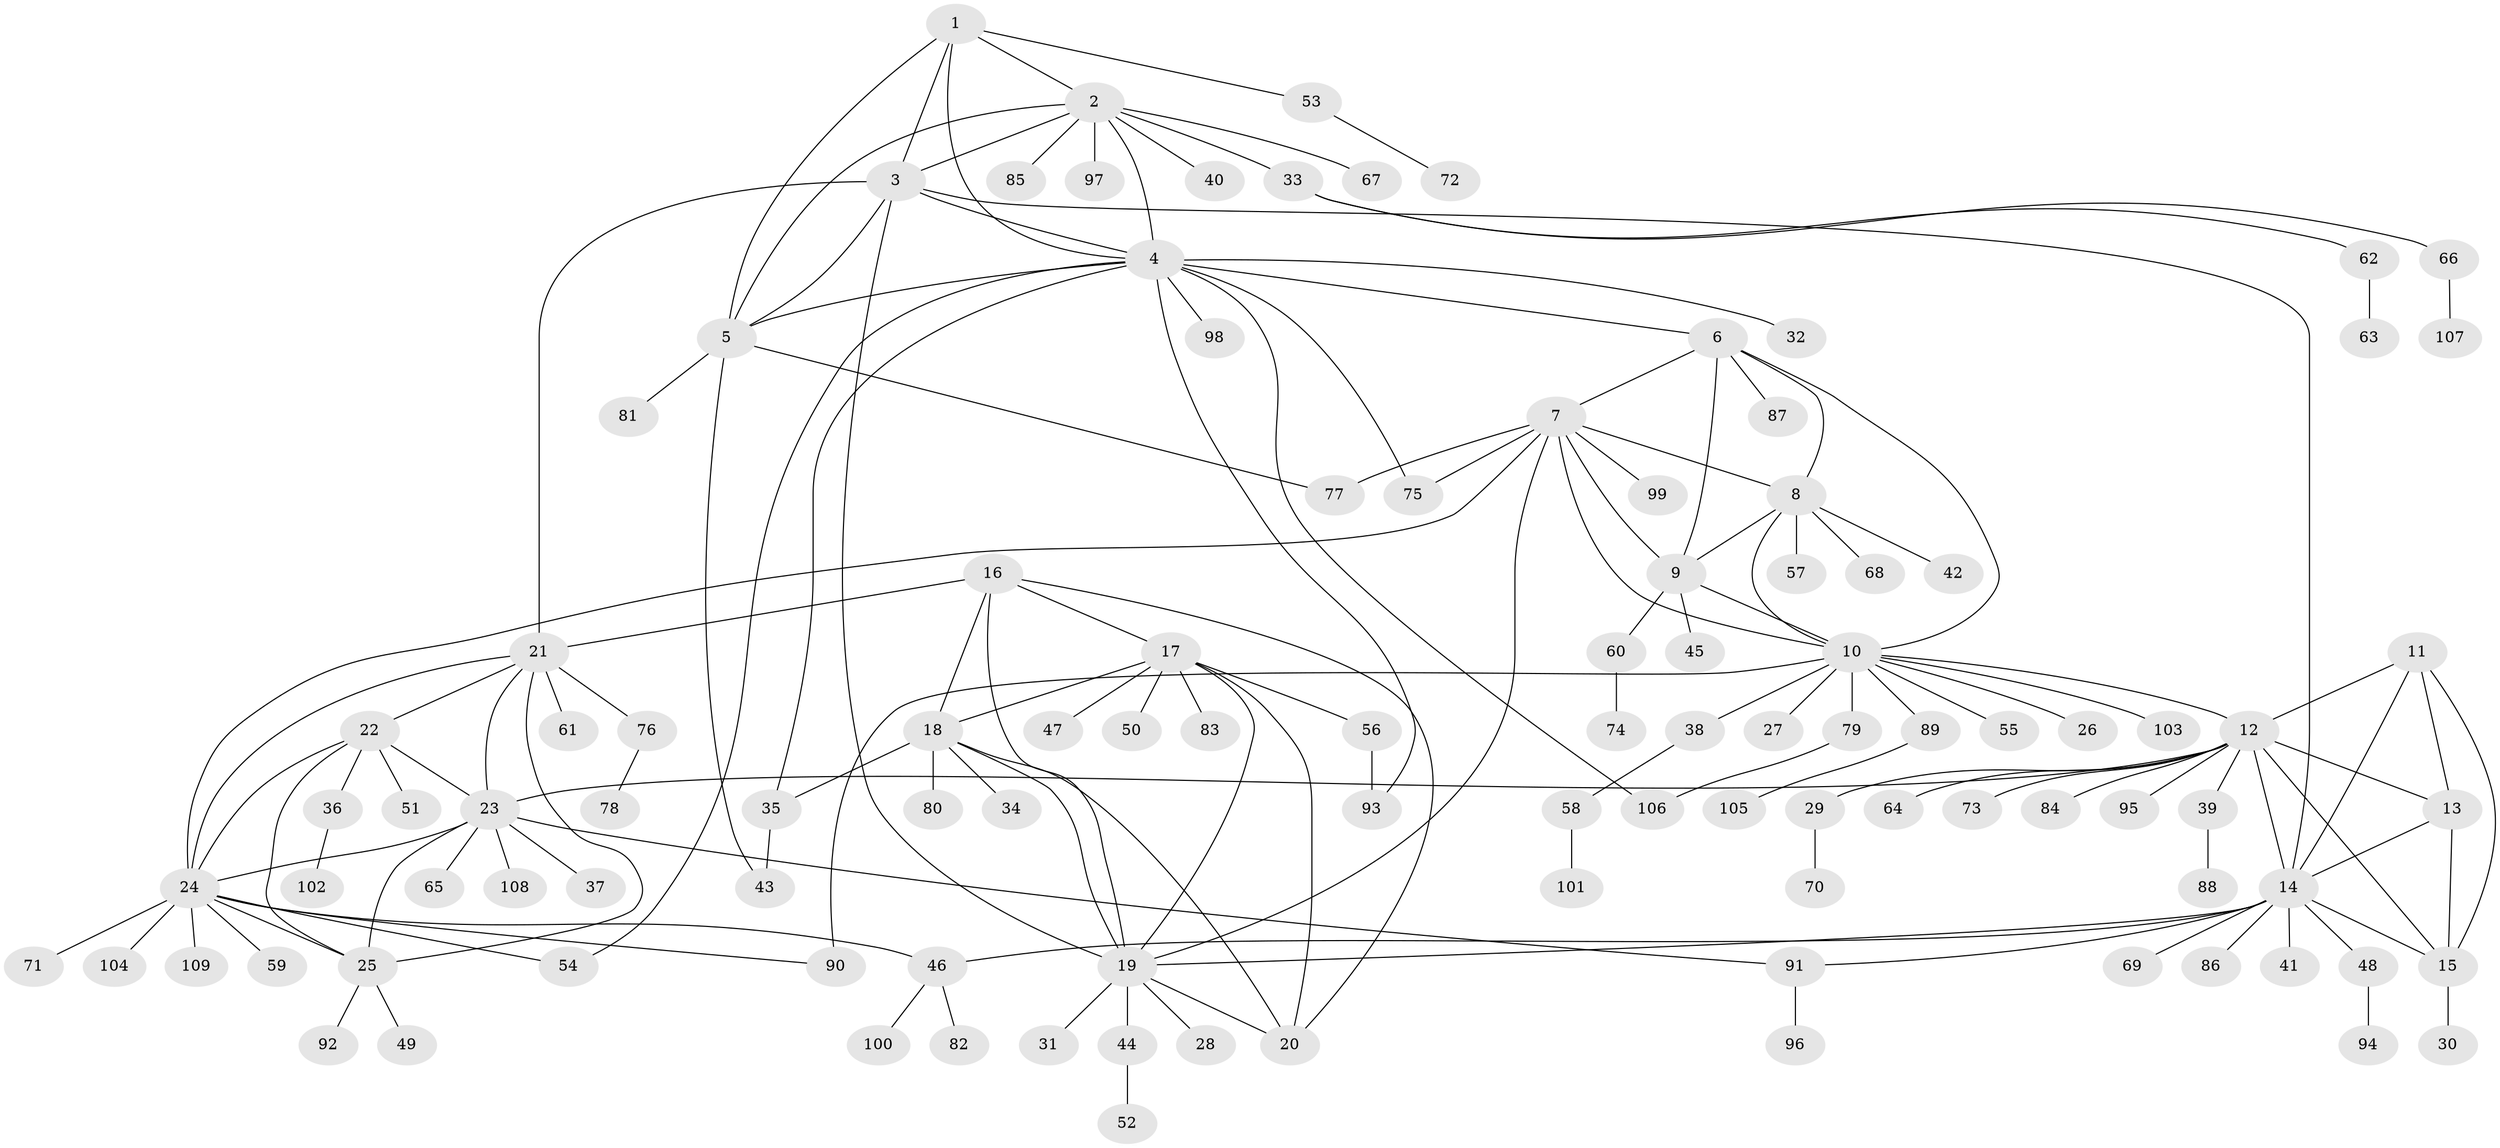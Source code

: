 // coarse degree distribution, {11: 0.022727272727272728, 4: 0.09090909090909091, 5: 0.13636363636363635, 8: 0.11363636363636363, 3: 0.11363636363636363, 7: 0.045454545454545456, 6: 0.022727272727272728, 1: 0.36363636363636365, 2: 0.09090909090909091}
// Generated by graph-tools (version 1.1) at 2025/52/03/04/25 22:52:39]
// undirected, 109 vertices, 154 edges
graph export_dot {
  node [color=gray90,style=filled];
  1;
  2;
  3;
  4;
  5;
  6;
  7;
  8;
  9;
  10;
  11;
  12;
  13;
  14;
  15;
  16;
  17;
  18;
  19;
  20;
  21;
  22;
  23;
  24;
  25;
  26;
  27;
  28;
  29;
  30;
  31;
  32;
  33;
  34;
  35;
  36;
  37;
  38;
  39;
  40;
  41;
  42;
  43;
  44;
  45;
  46;
  47;
  48;
  49;
  50;
  51;
  52;
  53;
  54;
  55;
  56;
  57;
  58;
  59;
  60;
  61;
  62;
  63;
  64;
  65;
  66;
  67;
  68;
  69;
  70;
  71;
  72;
  73;
  74;
  75;
  76;
  77;
  78;
  79;
  80;
  81;
  82;
  83;
  84;
  85;
  86;
  87;
  88;
  89;
  90;
  91;
  92;
  93;
  94;
  95;
  96;
  97;
  98;
  99;
  100;
  101;
  102;
  103;
  104;
  105;
  106;
  107;
  108;
  109;
  1 -- 2;
  1 -- 3;
  1 -- 4;
  1 -- 5;
  1 -- 53;
  2 -- 3;
  2 -- 4;
  2 -- 5;
  2 -- 33;
  2 -- 40;
  2 -- 67;
  2 -- 85;
  2 -- 97;
  3 -- 4;
  3 -- 5;
  3 -- 14;
  3 -- 19;
  3 -- 21;
  4 -- 5;
  4 -- 6;
  4 -- 32;
  4 -- 35;
  4 -- 54;
  4 -- 75;
  4 -- 93;
  4 -- 98;
  4 -- 106;
  5 -- 43;
  5 -- 77;
  5 -- 81;
  6 -- 7;
  6 -- 8;
  6 -- 9;
  6 -- 10;
  6 -- 87;
  7 -- 8;
  7 -- 9;
  7 -- 10;
  7 -- 19;
  7 -- 24;
  7 -- 75;
  7 -- 77;
  7 -- 99;
  8 -- 9;
  8 -- 10;
  8 -- 42;
  8 -- 57;
  8 -- 68;
  9 -- 10;
  9 -- 45;
  9 -- 60;
  10 -- 12;
  10 -- 26;
  10 -- 27;
  10 -- 38;
  10 -- 55;
  10 -- 79;
  10 -- 89;
  10 -- 90;
  10 -- 103;
  11 -- 12;
  11 -- 13;
  11 -- 14;
  11 -- 15;
  12 -- 13;
  12 -- 14;
  12 -- 15;
  12 -- 23;
  12 -- 29;
  12 -- 39;
  12 -- 64;
  12 -- 73;
  12 -- 84;
  12 -- 95;
  13 -- 14;
  13 -- 15;
  14 -- 15;
  14 -- 19;
  14 -- 41;
  14 -- 46;
  14 -- 48;
  14 -- 69;
  14 -- 86;
  14 -- 91;
  15 -- 30;
  16 -- 17;
  16 -- 18;
  16 -- 19;
  16 -- 20;
  16 -- 21;
  17 -- 18;
  17 -- 19;
  17 -- 20;
  17 -- 47;
  17 -- 50;
  17 -- 56;
  17 -- 83;
  18 -- 19;
  18 -- 20;
  18 -- 34;
  18 -- 35;
  18 -- 80;
  19 -- 20;
  19 -- 28;
  19 -- 31;
  19 -- 44;
  21 -- 22;
  21 -- 23;
  21 -- 24;
  21 -- 25;
  21 -- 61;
  21 -- 76;
  22 -- 23;
  22 -- 24;
  22 -- 25;
  22 -- 36;
  22 -- 51;
  23 -- 24;
  23 -- 25;
  23 -- 37;
  23 -- 65;
  23 -- 91;
  23 -- 108;
  24 -- 25;
  24 -- 46;
  24 -- 54;
  24 -- 59;
  24 -- 71;
  24 -- 90;
  24 -- 104;
  24 -- 109;
  25 -- 49;
  25 -- 92;
  29 -- 70;
  33 -- 62;
  33 -- 66;
  35 -- 43;
  36 -- 102;
  38 -- 58;
  39 -- 88;
  44 -- 52;
  46 -- 82;
  46 -- 100;
  48 -- 94;
  53 -- 72;
  56 -- 93;
  58 -- 101;
  60 -- 74;
  62 -- 63;
  66 -- 107;
  76 -- 78;
  79 -- 106;
  89 -- 105;
  91 -- 96;
}
